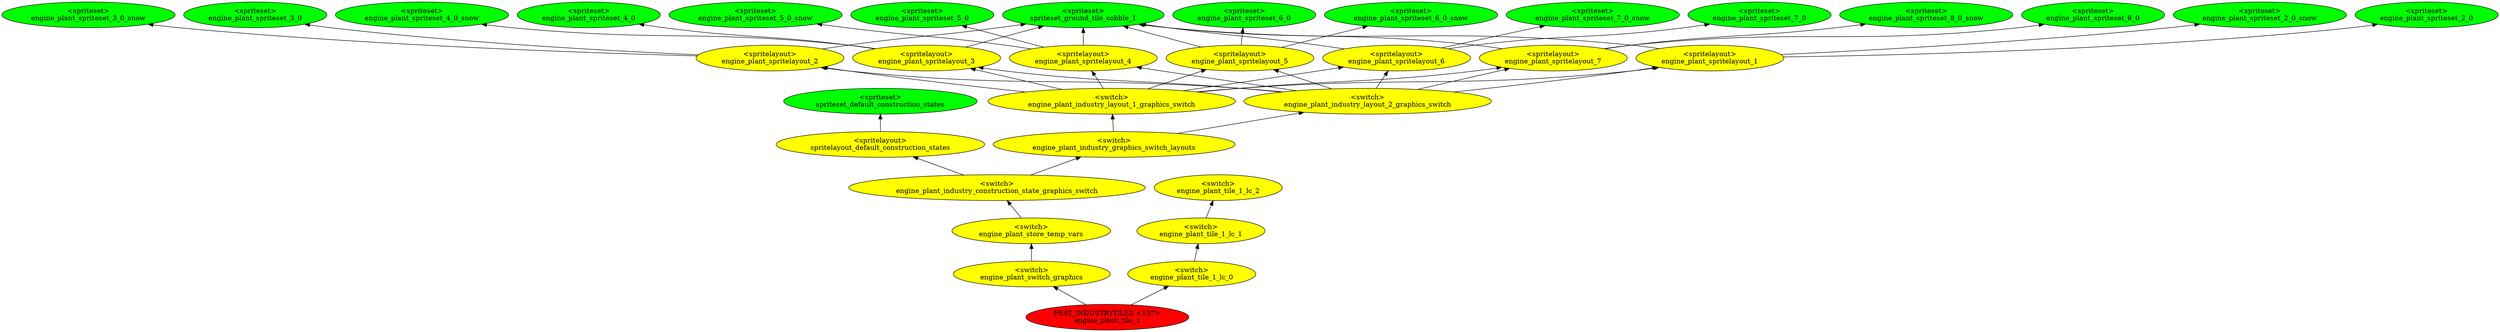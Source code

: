digraph {
rankdir="BT"
spriteset_default_construction_states [fillcolor=green style="filled" label="<spriteset>\nspriteset_default_construction_states"]
spritelayout_default_construction_states [fillcolor=yellow style="filled" label="<spritelayout>\nspritelayout_default_construction_states"]
spriteset_ground_tile_cobble_1 [fillcolor=green style="filled" label="<spriteset>\nspriteset_ground_tile_cobble_1"]
engine_plant_spriteset_2_0 [fillcolor=green style="filled" label="<spriteset>\nengine_plant_spriteset_2_0"]
engine_plant_spriteset_2_0_snow [fillcolor=green style="filled" label="<spriteset>\nengine_plant_spriteset_2_0_snow"]
engine_plant_spriteset_3_0 [fillcolor=green style="filled" label="<spriteset>\nengine_plant_spriteset_3_0"]
engine_plant_spriteset_3_0_snow [fillcolor=green style="filled" label="<spriteset>\nengine_plant_spriteset_3_0_snow"]
engine_plant_spriteset_4_0 [fillcolor=green style="filled" label="<spriteset>\nengine_plant_spriteset_4_0"]
engine_plant_spriteset_4_0_snow [fillcolor=green style="filled" label="<spriteset>\nengine_plant_spriteset_4_0_snow"]
engine_plant_spriteset_5_0 [fillcolor=green style="filled" label="<spriteset>\nengine_plant_spriteset_5_0"]
engine_plant_spriteset_5_0_snow [fillcolor=green style="filled" label="<spriteset>\nengine_plant_spriteset_5_0_snow"]
engine_plant_spriteset_6_0 [fillcolor=green style="filled" label="<spriteset>\nengine_plant_spriteset_6_0"]
engine_plant_spriteset_6_0_snow [fillcolor=green style="filled" label="<spriteset>\nengine_plant_spriteset_6_0_snow"]
engine_plant_spriteset_7_0 [fillcolor=green style="filled" label="<spriteset>\nengine_plant_spriteset_7_0"]
engine_plant_spriteset_7_0_snow [fillcolor=green style="filled" label="<spriteset>\nengine_plant_spriteset_7_0_snow"]
engine_plant_spriteset_8_0 [fillcolor=green style="filled" label="<spriteset>\nengine_plant_spriteset_8_0"]
engine_plant_spriteset_8_0_snow [fillcolor=green style="filled" label="<spriteset>\nengine_plant_spriteset_8_0_snow"]
engine_plant_spritelayout_1 [fillcolor=yellow style="filled" label="<spritelayout>\nengine_plant_spritelayout_1"]
engine_plant_spritelayout_2 [fillcolor=yellow style="filled" label="<spritelayout>\nengine_plant_spritelayout_2"]
engine_plant_spritelayout_3 [fillcolor=yellow style="filled" label="<spritelayout>\nengine_plant_spritelayout_3"]
engine_plant_spritelayout_4 [fillcolor=yellow style="filled" label="<spritelayout>\nengine_plant_spritelayout_4"]
engine_plant_spritelayout_5 [fillcolor=yellow style="filled" label="<spritelayout>\nengine_plant_spritelayout_5"]
engine_plant_spritelayout_6 [fillcolor=yellow style="filled" label="<spritelayout>\nengine_plant_spritelayout_6"]
engine_plant_spritelayout_7 [fillcolor=yellow style="filled" label="<spritelayout>\nengine_plant_spritelayout_7"]
engine_plant_industry_layout_1_graphics_switch [fillcolor=yellow style="filled" label="<switch>\nengine_plant_industry_layout_1_graphics_switch"]
engine_plant_industry_layout_2_graphics_switch [fillcolor=yellow style="filled" label="<switch>\nengine_plant_industry_layout_2_graphics_switch"]
engine_plant_industry_graphics_switch_layouts [fillcolor=yellow style="filled" label="<switch>\nengine_plant_industry_graphics_switch_layouts"]
engine_plant_industry_construction_state_graphics_switch [fillcolor=yellow style="filled" label="<switch>\nengine_plant_industry_construction_state_graphics_switch"]
engine_plant_store_temp_vars [fillcolor=yellow style="filled" label="<switch>\nengine_plant_store_temp_vars"]
engine_plant_switch_graphics [fillcolor=yellow style="filled" label="<switch>\nengine_plant_switch_graphics"]
engine_plant_tile_1_lc_2 [fillcolor=yellow style="filled" label="<switch>\nengine_plant_tile_1_lc_2"]
engine_plant_tile_1_lc_1 [fillcolor=yellow style="filled" label="<switch>\nengine_plant_tile_1_lc_1"]
engine_plant_tile_1_lc_0 [fillcolor=yellow style="filled" label="<switch>\nengine_plant_tile_1_lc_0"]
engine_plant_tile_1 [fillcolor=red style="filled" label="FEAT_INDUSTRYTILES <137>\nengine_plant_tile_1"]
engine_plant_spritelayout_6->engine_plant_spriteset_7_0
engine_plant_spritelayout_2->spriteset_ground_tile_cobble_1
engine_plant_industry_layout_2_graphics_switch->engine_plant_spritelayout_5
engine_plant_industry_layout_2_graphics_switch->engine_plant_spritelayout_6
engine_plant_industry_layout_2_graphics_switch->engine_plant_spritelayout_7
engine_plant_industry_layout_1_graphics_switch->engine_plant_spritelayout_7
engine_plant_spritelayout_3->spriteset_ground_tile_cobble_1
engine_plant_spritelayout_5->engine_plant_spriteset_6_0
engine_plant_spritelayout_1->engine_plant_spriteset_2_0_snow
engine_plant_tile_1->engine_plant_switch_graphics
engine_plant_spritelayout_4->engine_plant_spriteset_5_0_snow
engine_plant_spritelayout_2->engine_plant_spriteset_3_0
engine_plant_industry_layout_2_graphics_switch->engine_plant_spritelayout_3
engine_plant_spritelayout_1->engine_plant_spriteset_2_0
engine_plant_spritelayout_3->engine_plant_spriteset_4_0
engine_plant_tile_1->engine_plant_tile_1_lc_0
engine_plant_store_temp_vars->engine_plant_industry_construction_state_graphics_switch
engine_plant_industry_layout_1_graphics_switch->engine_plant_spritelayout_3
engine_plant_spritelayout_5->spriteset_ground_tile_cobble_1
engine_plant_industry_layout_2_graphics_switch->engine_plant_spritelayout_2
engine_plant_industry_construction_state_graphics_switch->engine_plant_industry_graphics_switch_layouts
engine_plant_spritelayout_6->engine_plant_spriteset_7_0_snow
engine_plant_spritelayout_5->engine_plant_spriteset_6_0_snow
engine_plant_spritelayout_4->engine_plant_spriteset_5_0
engine_plant_spritelayout_7->engine_plant_spriteset_8_0_snow
engine_plant_industry_graphics_switch_layouts->engine_plant_industry_layout_1_graphics_switch
engine_plant_spritelayout_7->engine_plant_spriteset_8_0
engine_plant_industry_layout_1_graphics_switch->engine_plant_spritelayout_5
engine_plant_industry_layout_2_graphics_switch->engine_plant_spritelayout_4
engine_plant_spritelayout_7->spriteset_ground_tile_cobble_1
engine_plant_industry_graphics_switch_layouts->engine_plant_industry_layout_2_graphics_switch
engine_plant_industry_layout_1_graphics_switch->engine_plant_spritelayout_6
engine_plant_tile_1_lc_1->engine_plant_tile_1_lc_2
engine_plant_tile_1_lc_0->engine_plant_tile_1_lc_1
engine_plant_spritelayout_4->spriteset_ground_tile_cobble_1
engine_plant_industry_layout_2_graphics_switch->engine_plant_spritelayout_1
engine_plant_industry_layout_1_graphics_switch->engine_plant_spritelayout_1
spritelayout_default_construction_states->spriteset_default_construction_states
engine_plant_industry_construction_state_graphics_switch->spritelayout_default_construction_states
engine_plant_spritelayout_6->spriteset_ground_tile_cobble_1
engine_plant_spritelayout_3->engine_plant_spriteset_4_0_snow
engine_plant_industry_layout_1_graphics_switch->engine_plant_spritelayout_2
engine_plant_spritelayout_2->engine_plant_spriteset_3_0_snow
engine_plant_spritelayout_1->spriteset_ground_tile_cobble_1
engine_plant_switch_graphics->engine_plant_store_temp_vars
engine_plant_industry_layout_1_graphics_switch->engine_plant_spritelayout_4
}
